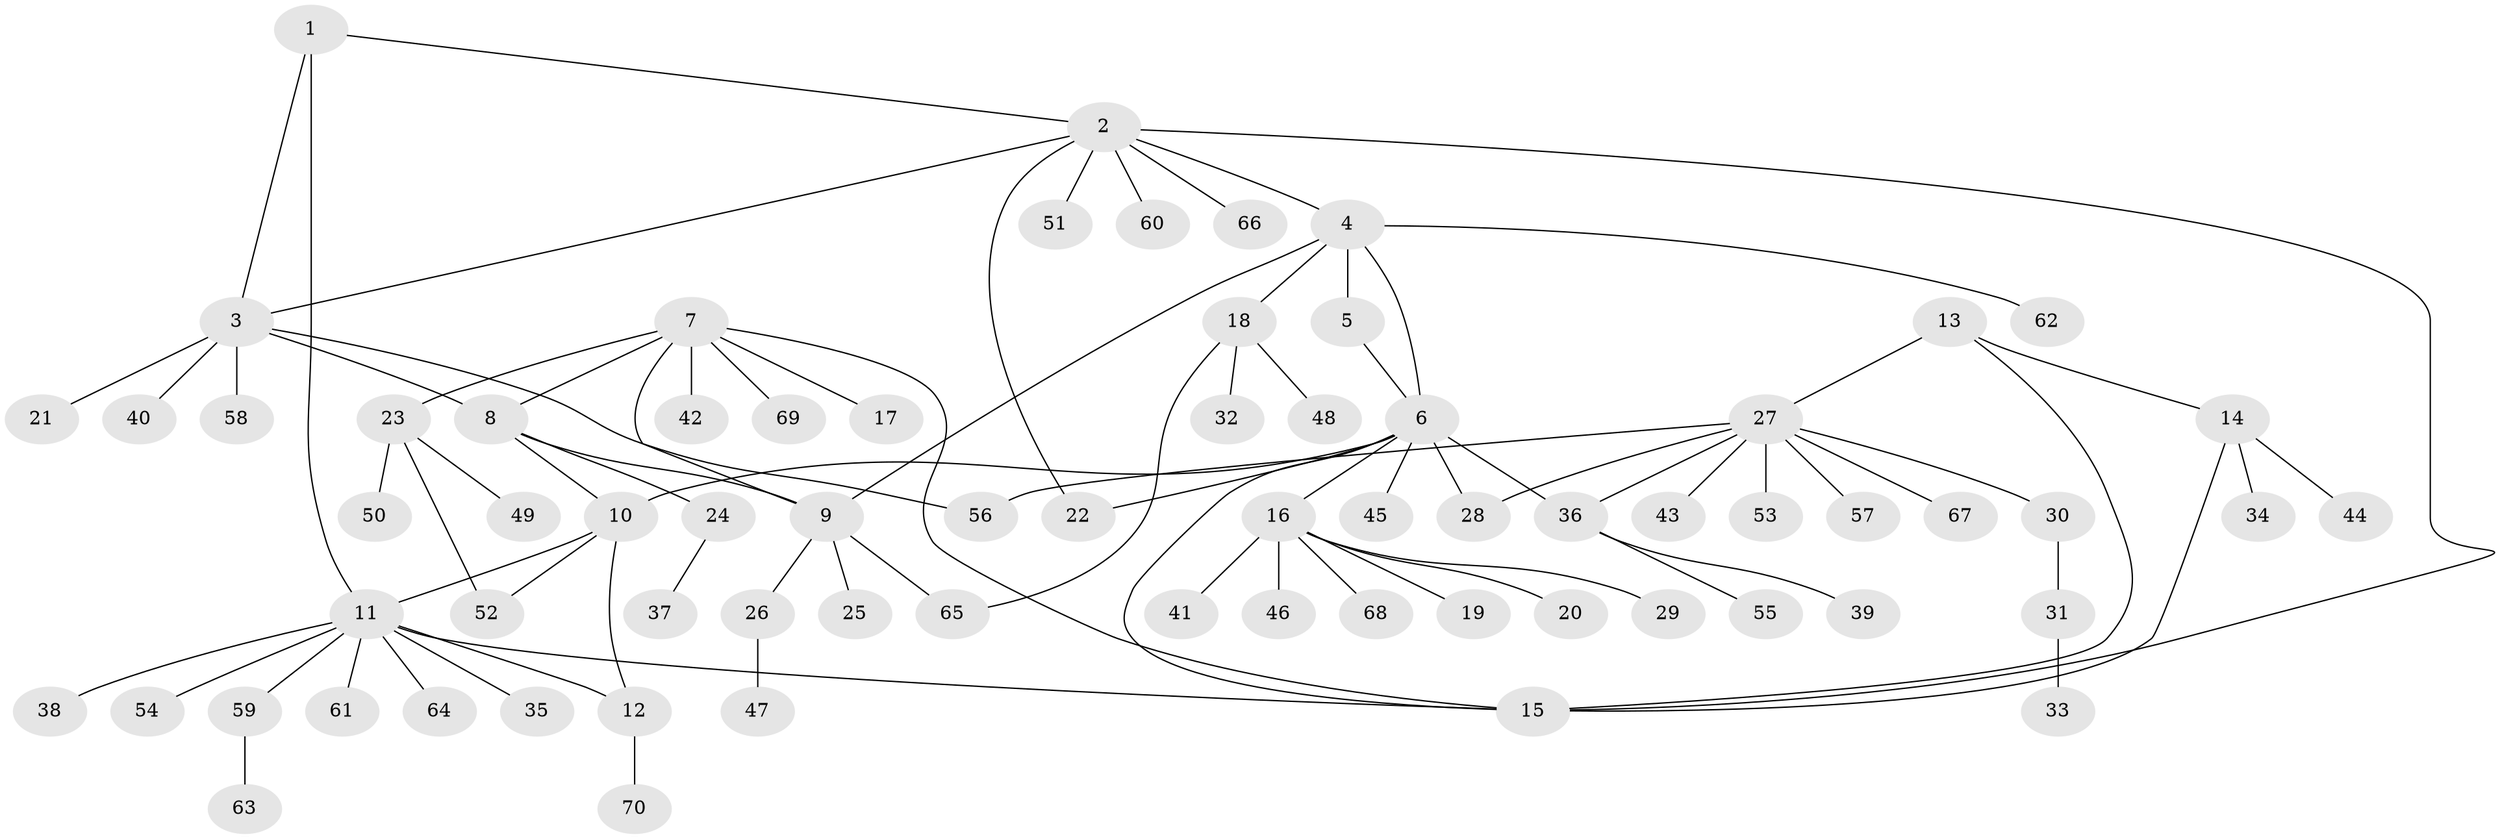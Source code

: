 // coarse degree distribution, {3: 0.07407407407407407, 7: 0.018518518518518517, 6: 0.05555555555555555, 8: 0.037037037037037035, 2: 0.14814814814814814, 12: 0.018518518518518517, 9: 0.018518518518518517, 4: 0.018518518518518517, 10: 0.018518518518518517, 1: 0.5925925925925926}
// Generated by graph-tools (version 1.1) at 2025/24/03/03/25 07:24:11]
// undirected, 70 vertices, 86 edges
graph export_dot {
graph [start="1"]
  node [color=gray90,style=filled];
  1;
  2;
  3;
  4;
  5;
  6;
  7;
  8;
  9;
  10;
  11;
  12;
  13;
  14;
  15;
  16;
  17;
  18;
  19;
  20;
  21;
  22;
  23;
  24;
  25;
  26;
  27;
  28;
  29;
  30;
  31;
  32;
  33;
  34;
  35;
  36;
  37;
  38;
  39;
  40;
  41;
  42;
  43;
  44;
  45;
  46;
  47;
  48;
  49;
  50;
  51;
  52;
  53;
  54;
  55;
  56;
  57;
  58;
  59;
  60;
  61;
  62;
  63;
  64;
  65;
  66;
  67;
  68;
  69;
  70;
  1 -- 2;
  1 -- 3;
  1 -- 11;
  2 -- 3;
  2 -- 4;
  2 -- 15;
  2 -- 22;
  2 -- 51;
  2 -- 60;
  2 -- 66;
  3 -- 8;
  3 -- 21;
  3 -- 40;
  3 -- 56;
  3 -- 58;
  4 -- 5;
  4 -- 6;
  4 -- 9;
  4 -- 18;
  4 -- 62;
  5 -- 6;
  6 -- 10;
  6 -- 15;
  6 -- 16;
  6 -- 22;
  6 -- 28;
  6 -- 36;
  6 -- 45;
  7 -- 8;
  7 -- 9;
  7 -- 15;
  7 -- 17;
  7 -- 23;
  7 -- 42;
  7 -- 69;
  8 -- 9;
  8 -- 10;
  8 -- 24;
  9 -- 25;
  9 -- 26;
  9 -- 65;
  10 -- 11;
  10 -- 12;
  10 -- 52;
  11 -- 12;
  11 -- 15;
  11 -- 35;
  11 -- 38;
  11 -- 54;
  11 -- 59;
  11 -- 61;
  11 -- 64;
  12 -- 70;
  13 -- 14;
  13 -- 15;
  13 -- 27;
  14 -- 15;
  14 -- 34;
  14 -- 44;
  16 -- 19;
  16 -- 20;
  16 -- 29;
  16 -- 41;
  16 -- 46;
  16 -- 68;
  18 -- 32;
  18 -- 48;
  18 -- 65;
  23 -- 49;
  23 -- 50;
  23 -- 52;
  24 -- 37;
  26 -- 47;
  27 -- 28;
  27 -- 30;
  27 -- 36;
  27 -- 43;
  27 -- 53;
  27 -- 56;
  27 -- 57;
  27 -- 67;
  30 -- 31;
  31 -- 33;
  36 -- 39;
  36 -- 55;
  59 -- 63;
}
